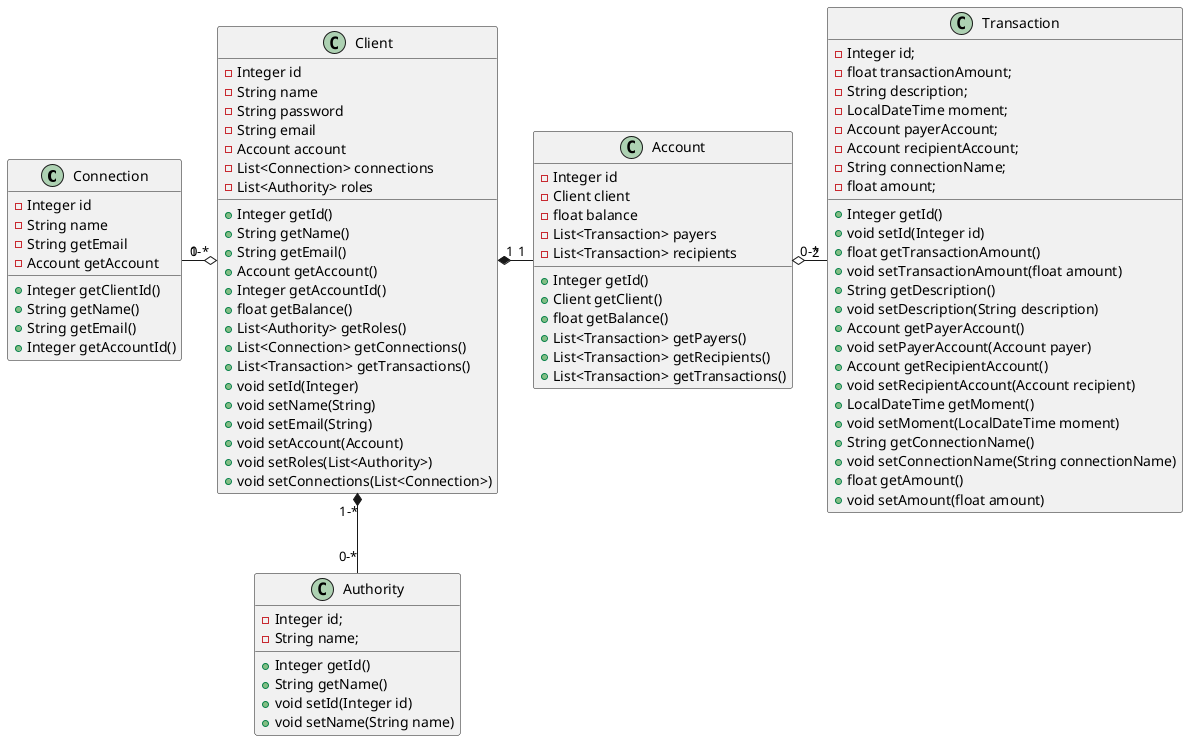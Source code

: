 @startuml
page 2x5




class Connection
{
    - Integer id
    - String name
    - String getEmail
    - Account getAccount

    + Integer getClientId()
    + String getName()
    + String getEmail()
    + Integer getAccountId()
}

class Authority
{
    - Integer id;
    - String name;
    + Integer getId()
    + String getName()
    + void setId(Integer id)
    + void setName(String name)
}

class Account
{
    - Integer id
    - Client client
    - float balance
    - List<Transaction> payers
    - List<Transaction> recipients

    + Integer getId()
    + Client getClient()
    + float getBalance()
    + List<Transaction> getPayers()
    + List<Transaction> getRecipients()
    + List<Transaction> getTransactions()
}


class Transaction
{
    - Integer id;
    - float transactionAmount;
    - String description;
    - LocalDateTime moment;
    - Account payerAccount;
    - Account recipientAccount;
    - String connectionName;
    - float amount;

    + Integer getId()
    + void setId(Integer id)
    + float getTransactionAmount()
    + void setTransactionAmount(float amount)
    + String getDescription()
    + void setDescription(String description)
    + Account getPayerAccount()
    + void setPayerAccount(Account payer)
    + Account getRecipientAccount()
    + void setRecipientAccount(Account recipient)
    + LocalDateTime getMoment()
    + void setMoment(LocalDateTime moment)
    + String getConnectionName()
    + void setConnectionName(String connectionName)
    + float getAmount()
    + void setAmount(float amount)
}



class Client
{
    - Integer id
    - String name
    - String password
    - String email
    - Account account
    - List<Connection> connections
    - List<Authority> roles

    + Integer getId()
    + String getName()
    + String getEmail()
    + Account getAccount()
    + Integer getAccountId()
    + float getBalance()
    + List<Authority> getRoles()
    + List<Connection> getConnections()
    + List<Transaction> getTransactions()
    + void setId(Integer)
    + void setName(String)
    + void setEmail(String)
    + void setAccount(Account)
    + void setRoles(List<Authority>)
    + void setConnections(List<Connection>)
}

Connection "1" -o "0-*" Client
Account "0-*" o- "2" Transaction
Client "1" *- "1" Account
Client "1-*" *-- "0-*" Authority
@enduml